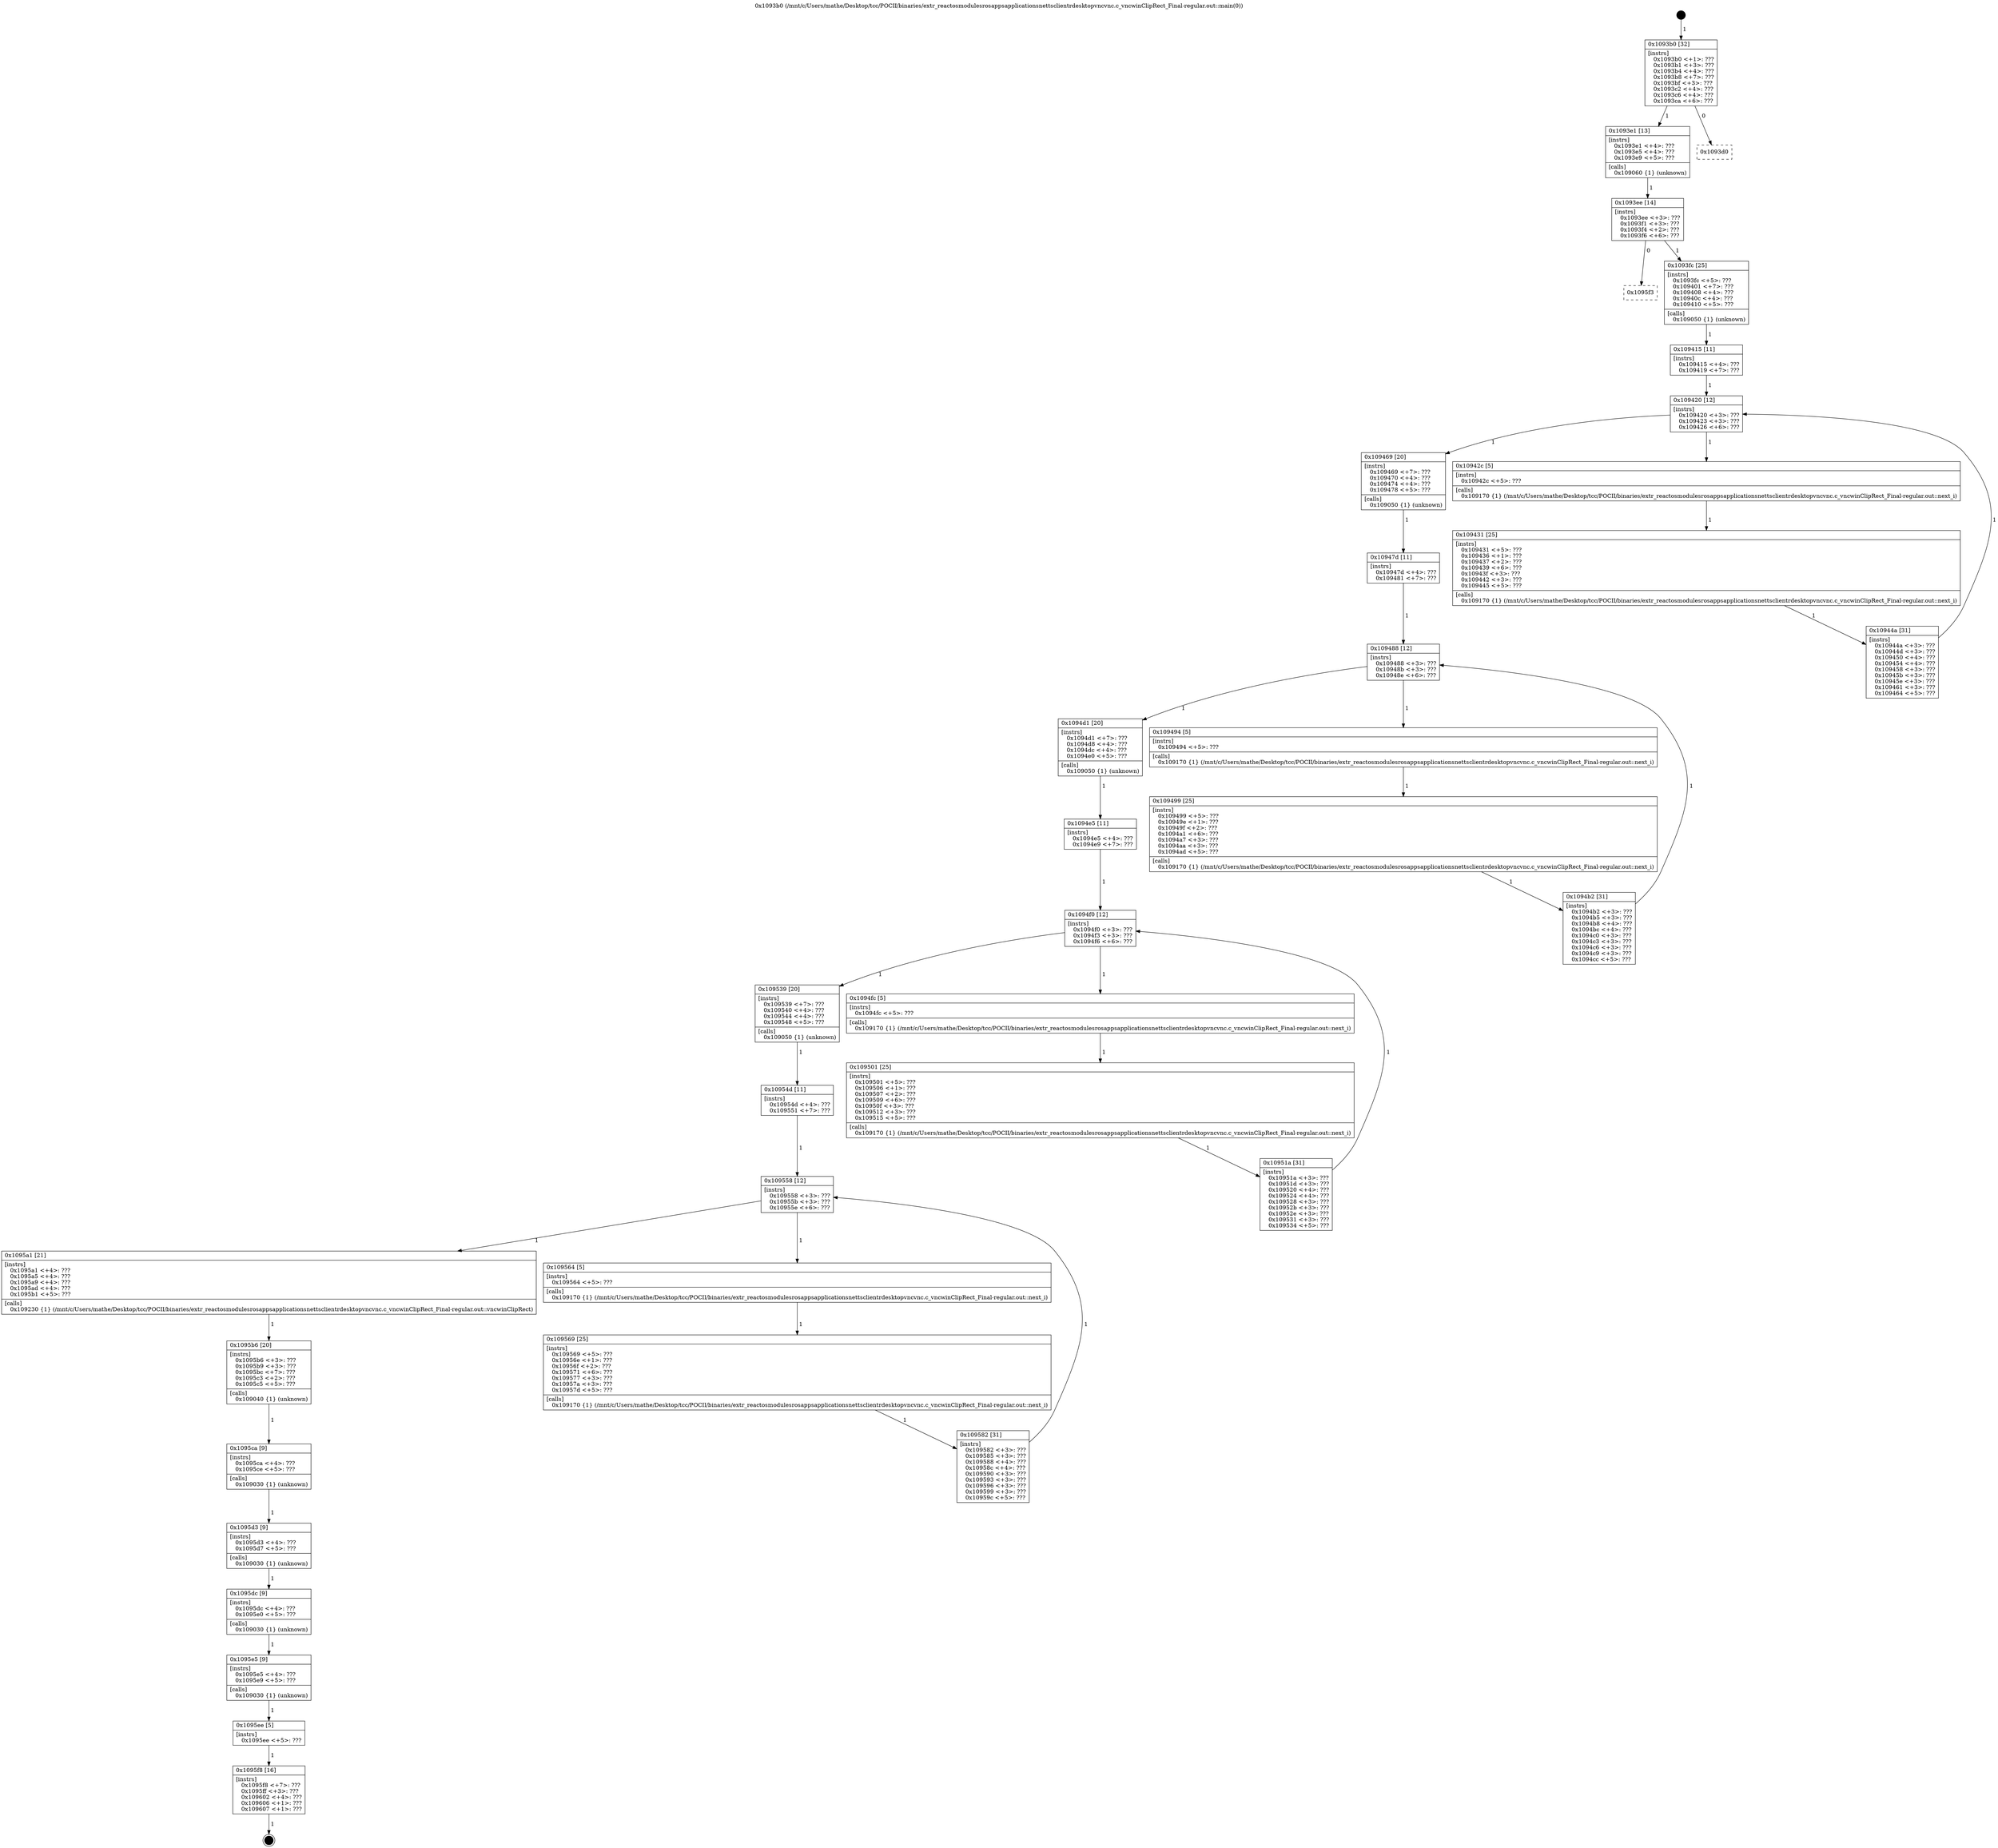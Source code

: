 digraph "0x1093b0" {
  label = "0x1093b0 (/mnt/c/Users/mathe/Desktop/tcc/POCII/binaries/extr_reactosmodulesrosappsapplicationsnettsclientrdesktopvncvnc.c_vncwinClipRect_Final-regular.out::main(0))"
  labelloc = "t"
  node[shape=record]

  Entry [label="",width=0.3,height=0.3,shape=circle,fillcolor=black,style=filled]
  "0x1093b0" [label="{
     0x1093b0 [32]\l
     | [instrs]\l
     &nbsp;&nbsp;0x1093b0 \<+1\>: ???\l
     &nbsp;&nbsp;0x1093b1 \<+3\>: ???\l
     &nbsp;&nbsp;0x1093b4 \<+4\>: ???\l
     &nbsp;&nbsp;0x1093b8 \<+7\>: ???\l
     &nbsp;&nbsp;0x1093bf \<+3\>: ???\l
     &nbsp;&nbsp;0x1093c2 \<+4\>: ???\l
     &nbsp;&nbsp;0x1093c6 \<+4\>: ???\l
     &nbsp;&nbsp;0x1093ca \<+6\>: ???\l
  }"]
  "0x1093e1" [label="{
     0x1093e1 [13]\l
     | [instrs]\l
     &nbsp;&nbsp;0x1093e1 \<+4\>: ???\l
     &nbsp;&nbsp;0x1093e5 \<+4\>: ???\l
     &nbsp;&nbsp;0x1093e9 \<+5\>: ???\l
     | [calls]\l
     &nbsp;&nbsp;0x109060 \{1\} (unknown)\l
  }"]
  "0x1093d0" [label="{
     0x1093d0\l
  }", style=dashed]
  "0x1093ee" [label="{
     0x1093ee [14]\l
     | [instrs]\l
     &nbsp;&nbsp;0x1093ee \<+3\>: ???\l
     &nbsp;&nbsp;0x1093f1 \<+3\>: ???\l
     &nbsp;&nbsp;0x1093f4 \<+2\>: ???\l
     &nbsp;&nbsp;0x1093f6 \<+6\>: ???\l
  }"]
  "0x1095f3" [label="{
     0x1095f3\l
  }", style=dashed]
  "0x1093fc" [label="{
     0x1093fc [25]\l
     | [instrs]\l
     &nbsp;&nbsp;0x1093fc \<+5\>: ???\l
     &nbsp;&nbsp;0x109401 \<+7\>: ???\l
     &nbsp;&nbsp;0x109408 \<+4\>: ???\l
     &nbsp;&nbsp;0x10940c \<+4\>: ???\l
     &nbsp;&nbsp;0x109410 \<+5\>: ???\l
     | [calls]\l
     &nbsp;&nbsp;0x109050 \{1\} (unknown)\l
  }"]
  Exit [label="",width=0.3,height=0.3,shape=circle,fillcolor=black,style=filled,peripheries=2]
  "0x109420" [label="{
     0x109420 [12]\l
     | [instrs]\l
     &nbsp;&nbsp;0x109420 \<+3\>: ???\l
     &nbsp;&nbsp;0x109423 \<+3\>: ???\l
     &nbsp;&nbsp;0x109426 \<+6\>: ???\l
  }"]
  "0x109469" [label="{
     0x109469 [20]\l
     | [instrs]\l
     &nbsp;&nbsp;0x109469 \<+7\>: ???\l
     &nbsp;&nbsp;0x109470 \<+4\>: ???\l
     &nbsp;&nbsp;0x109474 \<+4\>: ???\l
     &nbsp;&nbsp;0x109478 \<+5\>: ???\l
     | [calls]\l
     &nbsp;&nbsp;0x109050 \{1\} (unknown)\l
  }"]
  "0x10942c" [label="{
     0x10942c [5]\l
     | [instrs]\l
     &nbsp;&nbsp;0x10942c \<+5\>: ???\l
     | [calls]\l
     &nbsp;&nbsp;0x109170 \{1\} (/mnt/c/Users/mathe/Desktop/tcc/POCII/binaries/extr_reactosmodulesrosappsapplicationsnettsclientrdesktopvncvnc.c_vncwinClipRect_Final-regular.out::next_i)\l
  }"]
  "0x109431" [label="{
     0x109431 [25]\l
     | [instrs]\l
     &nbsp;&nbsp;0x109431 \<+5\>: ???\l
     &nbsp;&nbsp;0x109436 \<+1\>: ???\l
     &nbsp;&nbsp;0x109437 \<+2\>: ???\l
     &nbsp;&nbsp;0x109439 \<+6\>: ???\l
     &nbsp;&nbsp;0x10943f \<+3\>: ???\l
     &nbsp;&nbsp;0x109442 \<+3\>: ???\l
     &nbsp;&nbsp;0x109445 \<+5\>: ???\l
     | [calls]\l
     &nbsp;&nbsp;0x109170 \{1\} (/mnt/c/Users/mathe/Desktop/tcc/POCII/binaries/extr_reactosmodulesrosappsapplicationsnettsclientrdesktopvncvnc.c_vncwinClipRect_Final-regular.out::next_i)\l
  }"]
  "0x10944a" [label="{
     0x10944a [31]\l
     | [instrs]\l
     &nbsp;&nbsp;0x10944a \<+3\>: ???\l
     &nbsp;&nbsp;0x10944d \<+3\>: ???\l
     &nbsp;&nbsp;0x109450 \<+4\>: ???\l
     &nbsp;&nbsp;0x109454 \<+4\>: ???\l
     &nbsp;&nbsp;0x109458 \<+3\>: ???\l
     &nbsp;&nbsp;0x10945b \<+3\>: ???\l
     &nbsp;&nbsp;0x10945e \<+3\>: ???\l
     &nbsp;&nbsp;0x109461 \<+3\>: ???\l
     &nbsp;&nbsp;0x109464 \<+5\>: ???\l
  }"]
  "0x109415" [label="{
     0x109415 [11]\l
     | [instrs]\l
     &nbsp;&nbsp;0x109415 \<+4\>: ???\l
     &nbsp;&nbsp;0x109419 \<+7\>: ???\l
  }"]
  "0x109488" [label="{
     0x109488 [12]\l
     | [instrs]\l
     &nbsp;&nbsp;0x109488 \<+3\>: ???\l
     &nbsp;&nbsp;0x10948b \<+3\>: ???\l
     &nbsp;&nbsp;0x10948e \<+6\>: ???\l
  }"]
  "0x1094d1" [label="{
     0x1094d1 [20]\l
     | [instrs]\l
     &nbsp;&nbsp;0x1094d1 \<+7\>: ???\l
     &nbsp;&nbsp;0x1094d8 \<+4\>: ???\l
     &nbsp;&nbsp;0x1094dc \<+4\>: ???\l
     &nbsp;&nbsp;0x1094e0 \<+5\>: ???\l
     | [calls]\l
     &nbsp;&nbsp;0x109050 \{1\} (unknown)\l
  }"]
  "0x109494" [label="{
     0x109494 [5]\l
     | [instrs]\l
     &nbsp;&nbsp;0x109494 \<+5\>: ???\l
     | [calls]\l
     &nbsp;&nbsp;0x109170 \{1\} (/mnt/c/Users/mathe/Desktop/tcc/POCII/binaries/extr_reactosmodulesrosappsapplicationsnettsclientrdesktopvncvnc.c_vncwinClipRect_Final-regular.out::next_i)\l
  }"]
  "0x109499" [label="{
     0x109499 [25]\l
     | [instrs]\l
     &nbsp;&nbsp;0x109499 \<+5\>: ???\l
     &nbsp;&nbsp;0x10949e \<+1\>: ???\l
     &nbsp;&nbsp;0x10949f \<+2\>: ???\l
     &nbsp;&nbsp;0x1094a1 \<+6\>: ???\l
     &nbsp;&nbsp;0x1094a7 \<+3\>: ???\l
     &nbsp;&nbsp;0x1094aa \<+3\>: ???\l
     &nbsp;&nbsp;0x1094ad \<+5\>: ???\l
     | [calls]\l
     &nbsp;&nbsp;0x109170 \{1\} (/mnt/c/Users/mathe/Desktop/tcc/POCII/binaries/extr_reactosmodulesrosappsapplicationsnettsclientrdesktopvncvnc.c_vncwinClipRect_Final-regular.out::next_i)\l
  }"]
  "0x1094b2" [label="{
     0x1094b2 [31]\l
     | [instrs]\l
     &nbsp;&nbsp;0x1094b2 \<+3\>: ???\l
     &nbsp;&nbsp;0x1094b5 \<+3\>: ???\l
     &nbsp;&nbsp;0x1094b8 \<+4\>: ???\l
     &nbsp;&nbsp;0x1094bc \<+4\>: ???\l
     &nbsp;&nbsp;0x1094c0 \<+3\>: ???\l
     &nbsp;&nbsp;0x1094c3 \<+3\>: ???\l
     &nbsp;&nbsp;0x1094c6 \<+3\>: ???\l
     &nbsp;&nbsp;0x1094c9 \<+3\>: ???\l
     &nbsp;&nbsp;0x1094cc \<+5\>: ???\l
  }"]
  "0x10947d" [label="{
     0x10947d [11]\l
     | [instrs]\l
     &nbsp;&nbsp;0x10947d \<+4\>: ???\l
     &nbsp;&nbsp;0x109481 \<+7\>: ???\l
  }"]
  "0x1094f0" [label="{
     0x1094f0 [12]\l
     | [instrs]\l
     &nbsp;&nbsp;0x1094f0 \<+3\>: ???\l
     &nbsp;&nbsp;0x1094f3 \<+3\>: ???\l
     &nbsp;&nbsp;0x1094f6 \<+6\>: ???\l
  }"]
  "0x109539" [label="{
     0x109539 [20]\l
     | [instrs]\l
     &nbsp;&nbsp;0x109539 \<+7\>: ???\l
     &nbsp;&nbsp;0x109540 \<+4\>: ???\l
     &nbsp;&nbsp;0x109544 \<+4\>: ???\l
     &nbsp;&nbsp;0x109548 \<+5\>: ???\l
     | [calls]\l
     &nbsp;&nbsp;0x109050 \{1\} (unknown)\l
  }"]
  "0x1094fc" [label="{
     0x1094fc [5]\l
     | [instrs]\l
     &nbsp;&nbsp;0x1094fc \<+5\>: ???\l
     | [calls]\l
     &nbsp;&nbsp;0x109170 \{1\} (/mnt/c/Users/mathe/Desktop/tcc/POCII/binaries/extr_reactosmodulesrosappsapplicationsnettsclientrdesktopvncvnc.c_vncwinClipRect_Final-regular.out::next_i)\l
  }"]
  "0x109501" [label="{
     0x109501 [25]\l
     | [instrs]\l
     &nbsp;&nbsp;0x109501 \<+5\>: ???\l
     &nbsp;&nbsp;0x109506 \<+1\>: ???\l
     &nbsp;&nbsp;0x109507 \<+2\>: ???\l
     &nbsp;&nbsp;0x109509 \<+6\>: ???\l
     &nbsp;&nbsp;0x10950f \<+3\>: ???\l
     &nbsp;&nbsp;0x109512 \<+3\>: ???\l
     &nbsp;&nbsp;0x109515 \<+5\>: ???\l
     | [calls]\l
     &nbsp;&nbsp;0x109170 \{1\} (/mnt/c/Users/mathe/Desktop/tcc/POCII/binaries/extr_reactosmodulesrosappsapplicationsnettsclientrdesktopvncvnc.c_vncwinClipRect_Final-regular.out::next_i)\l
  }"]
  "0x10951a" [label="{
     0x10951a [31]\l
     | [instrs]\l
     &nbsp;&nbsp;0x10951a \<+3\>: ???\l
     &nbsp;&nbsp;0x10951d \<+3\>: ???\l
     &nbsp;&nbsp;0x109520 \<+4\>: ???\l
     &nbsp;&nbsp;0x109524 \<+4\>: ???\l
     &nbsp;&nbsp;0x109528 \<+3\>: ???\l
     &nbsp;&nbsp;0x10952b \<+3\>: ???\l
     &nbsp;&nbsp;0x10952e \<+3\>: ???\l
     &nbsp;&nbsp;0x109531 \<+3\>: ???\l
     &nbsp;&nbsp;0x109534 \<+5\>: ???\l
  }"]
  "0x1094e5" [label="{
     0x1094e5 [11]\l
     | [instrs]\l
     &nbsp;&nbsp;0x1094e5 \<+4\>: ???\l
     &nbsp;&nbsp;0x1094e9 \<+7\>: ???\l
  }"]
  "0x109558" [label="{
     0x109558 [12]\l
     | [instrs]\l
     &nbsp;&nbsp;0x109558 \<+3\>: ???\l
     &nbsp;&nbsp;0x10955b \<+3\>: ???\l
     &nbsp;&nbsp;0x10955e \<+6\>: ???\l
  }"]
  "0x1095a1" [label="{
     0x1095a1 [21]\l
     | [instrs]\l
     &nbsp;&nbsp;0x1095a1 \<+4\>: ???\l
     &nbsp;&nbsp;0x1095a5 \<+4\>: ???\l
     &nbsp;&nbsp;0x1095a9 \<+4\>: ???\l
     &nbsp;&nbsp;0x1095ad \<+4\>: ???\l
     &nbsp;&nbsp;0x1095b1 \<+5\>: ???\l
     | [calls]\l
     &nbsp;&nbsp;0x109230 \{1\} (/mnt/c/Users/mathe/Desktop/tcc/POCII/binaries/extr_reactosmodulesrosappsapplicationsnettsclientrdesktopvncvnc.c_vncwinClipRect_Final-regular.out::vncwinClipRect)\l
  }"]
  "0x109564" [label="{
     0x109564 [5]\l
     | [instrs]\l
     &nbsp;&nbsp;0x109564 \<+5\>: ???\l
     | [calls]\l
     &nbsp;&nbsp;0x109170 \{1\} (/mnt/c/Users/mathe/Desktop/tcc/POCII/binaries/extr_reactosmodulesrosappsapplicationsnettsclientrdesktopvncvnc.c_vncwinClipRect_Final-regular.out::next_i)\l
  }"]
  "0x109569" [label="{
     0x109569 [25]\l
     | [instrs]\l
     &nbsp;&nbsp;0x109569 \<+5\>: ???\l
     &nbsp;&nbsp;0x10956e \<+1\>: ???\l
     &nbsp;&nbsp;0x10956f \<+2\>: ???\l
     &nbsp;&nbsp;0x109571 \<+6\>: ???\l
     &nbsp;&nbsp;0x109577 \<+3\>: ???\l
     &nbsp;&nbsp;0x10957a \<+3\>: ???\l
     &nbsp;&nbsp;0x10957d \<+5\>: ???\l
     | [calls]\l
     &nbsp;&nbsp;0x109170 \{1\} (/mnt/c/Users/mathe/Desktop/tcc/POCII/binaries/extr_reactosmodulesrosappsapplicationsnettsclientrdesktopvncvnc.c_vncwinClipRect_Final-regular.out::next_i)\l
  }"]
  "0x109582" [label="{
     0x109582 [31]\l
     | [instrs]\l
     &nbsp;&nbsp;0x109582 \<+3\>: ???\l
     &nbsp;&nbsp;0x109585 \<+3\>: ???\l
     &nbsp;&nbsp;0x109588 \<+4\>: ???\l
     &nbsp;&nbsp;0x10958c \<+4\>: ???\l
     &nbsp;&nbsp;0x109590 \<+3\>: ???\l
     &nbsp;&nbsp;0x109593 \<+3\>: ???\l
     &nbsp;&nbsp;0x109596 \<+3\>: ???\l
     &nbsp;&nbsp;0x109599 \<+3\>: ???\l
     &nbsp;&nbsp;0x10959c \<+5\>: ???\l
  }"]
  "0x10954d" [label="{
     0x10954d [11]\l
     | [instrs]\l
     &nbsp;&nbsp;0x10954d \<+4\>: ???\l
     &nbsp;&nbsp;0x109551 \<+7\>: ???\l
  }"]
  "0x1095b6" [label="{
     0x1095b6 [20]\l
     | [instrs]\l
     &nbsp;&nbsp;0x1095b6 \<+3\>: ???\l
     &nbsp;&nbsp;0x1095b9 \<+3\>: ???\l
     &nbsp;&nbsp;0x1095bc \<+7\>: ???\l
     &nbsp;&nbsp;0x1095c3 \<+2\>: ???\l
     &nbsp;&nbsp;0x1095c5 \<+5\>: ???\l
     | [calls]\l
     &nbsp;&nbsp;0x109040 \{1\} (unknown)\l
  }"]
  "0x1095ca" [label="{
     0x1095ca [9]\l
     | [instrs]\l
     &nbsp;&nbsp;0x1095ca \<+4\>: ???\l
     &nbsp;&nbsp;0x1095ce \<+5\>: ???\l
     | [calls]\l
     &nbsp;&nbsp;0x109030 \{1\} (unknown)\l
  }"]
  "0x1095d3" [label="{
     0x1095d3 [9]\l
     | [instrs]\l
     &nbsp;&nbsp;0x1095d3 \<+4\>: ???\l
     &nbsp;&nbsp;0x1095d7 \<+5\>: ???\l
     | [calls]\l
     &nbsp;&nbsp;0x109030 \{1\} (unknown)\l
  }"]
  "0x1095dc" [label="{
     0x1095dc [9]\l
     | [instrs]\l
     &nbsp;&nbsp;0x1095dc \<+4\>: ???\l
     &nbsp;&nbsp;0x1095e0 \<+5\>: ???\l
     | [calls]\l
     &nbsp;&nbsp;0x109030 \{1\} (unknown)\l
  }"]
  "0x1095e5" [label="{
     0x1095e5 [9]\l
     | [instrs]\l
     &nbsp;&nbsp;0x1095e5 \<+4\>: ???\l
     &nbsp;&nbsp;0x1095e9 \<+5\>: ???\l
     | [calls]\l
     &nbsp;&nbsp;0x109030 \{1\} (unknown)\l
  }"]
  "0x1095ee" [label="{
     0x1095ee [5]\l
     | [instrs]\l
     &nbsp;&nbsp;0x1095ee \<+5\>: ???\l
  }"]
  "0x1095f8" [label="{
     0x1095f8 [16]\l
     | [instrs]\l
     &nbsp;&nbsp;0x1095f8 \<+7\>: ???\l
     &nbsp;&nbsp;0x1095ff \<+3\>: ???\l
     &nbsp;&nbsp;0x109602 \<+4\>: ???\l
     &nbsp;&nbsp;0x109606 \<+1\>: ???\l
     &nbsp;&nbsp;0x109607 \<+1\>: ???\l
  }"]
  Entry -> "0x1093b0" [label=" 1"]
  "0x1093b0" -> "0x1093e1" [label=" 1"]
  "0x1093b0" -> "0x1093d0" [label=" 0"]
  "0x1093e1" -> "0x1093ee" [label=" 1"]
  "0x1093ee" -> "0x1095f3" [label=" 0"]
  "0x1093ee" -> "0x1093fc" [label=" 1"]
  "0x1095f8" -> Exit [label=" 1"]
  "0x1093fc" -> "0x109415" [label=" 1"]
  "0x109420" -> "0x109469" [label=" 1"]
  "0x109420" -> "0x10942c" [label=" 1"]
  "0x10942c" -> "0x109431" [label=" 1"]
  "0x109431" -> "0x10944a" [label=" 1"]
  "0x109415" -> "0x109420" [label=" 1"]
  "0x10944a" -> "0x109420" [label=" 1"]
  "0x109469" -> "0x10947d" [label=" 1"]
  "0x109488" -> "0x1094d1" [label=" 1"]
  "0x109488" -> "0x109494" [label=" 1"]
  "0x109494" -> "0x109499" [label=" 1"]
  "0x109499" -> "0x1094b2" [label=" 1"]
  "0x10947d" -> "0x109488" [label=" 1"]
  "0x1094b2" -> "0x109488" [label=" 1"]
  "0x1094d1" -> "0x1094e5" [label=" 1"]
  "0x1094f0" -> "0x109539" [label=" 1"]
  "0x1094f0" -> "0x1094fc" [label=" 1"]
  "0x1094fc" -> "0x109501" [label=" 1"]
  "0x109501" -> "0x10951a" [label=" 1"]
  "0x1094e5" -> "0x1094f0" [label=" 1"]
  "0x10951a" -> "0x1094f0" [label=" 1"]
  "0x109539" -> "0x10954d" [label=" 1"]
  "0x109558" -> "0x1095a1" [label=" 1"]
  "0x109558" -> "0x109564" [label=" 1"]
  "0x109564" -> "0x109569" [label=" 1"]
  "0x109569" -> "0x109582" [label=" 1"]
  "0x10954d" -> "0x109558" [label=" 1"]
  "0x109582" -> "0x109558" [label=" 1"]
  "0x1095a1" -> "0x1095b6" [label=" 1"]
  "0x1095b6" -> "0x1095ca" [label=" 1"]
  "0x1095ca" -> "0x1095d3" [label=" 1"]
  "0x1095d3" -> "0x1095dc" [label=" 1"]
  "0x1095dc" -> "0x1095e5" [label=" 1"]
  "0x1095e5" -> "0x1095ee" [label=" 1"]
  "0x1095ee" -> "0x1095f8" [label=" 1"]
}
